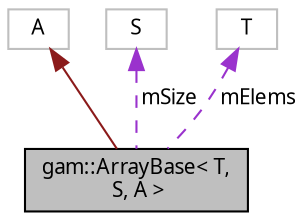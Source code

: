 digraph "gam::ArrayBase&lt; T, S, A &gt;"
{
 // LATEX_PDF_SIZE
  bgcolor="transparent";
  edge [fontname="FreeSans.ttf",fontsize="10",labelfontname="FreeSans.ttf",labelfontsize="10"];
  node [fontname="FreeSans.ttf",fontsize="10",shape=record];
  Node1 [label="gam::ArrayBase\< T,\l S, A \>",height=0.2,width=0.4,color="black", fillcolor="grey75", style="filled", fontcolor="black",tooltip="Abstract base class for array types."];
  Node2 -> Node1 [dir="back",color="firebrick4",fontsize="10",style="solid",fontname="FreeSans.ttf"];
  Node2 [label="A",height=0.2,width=0.4,color="grey75",tooltip=" "];
  Node3 -> Node1 [dir="back",color="darkorchid3",fontsize="10",style="dashed",label=" mSize" ,fontname="FreeSans.ttf"];
  Node3 [label="S",height=0.2,width=0.4,color="grey75",tooltip=" "];
  Node4 -> Node1 [dir="back",color="darkorchid3",fontsize="10",style="dashed",label=" mElems" ,fontname="FreeSans.ttf"];
  Node4 [label="T",height=0.2,width=0.4,color="grey75",tooltip=" "];
}
